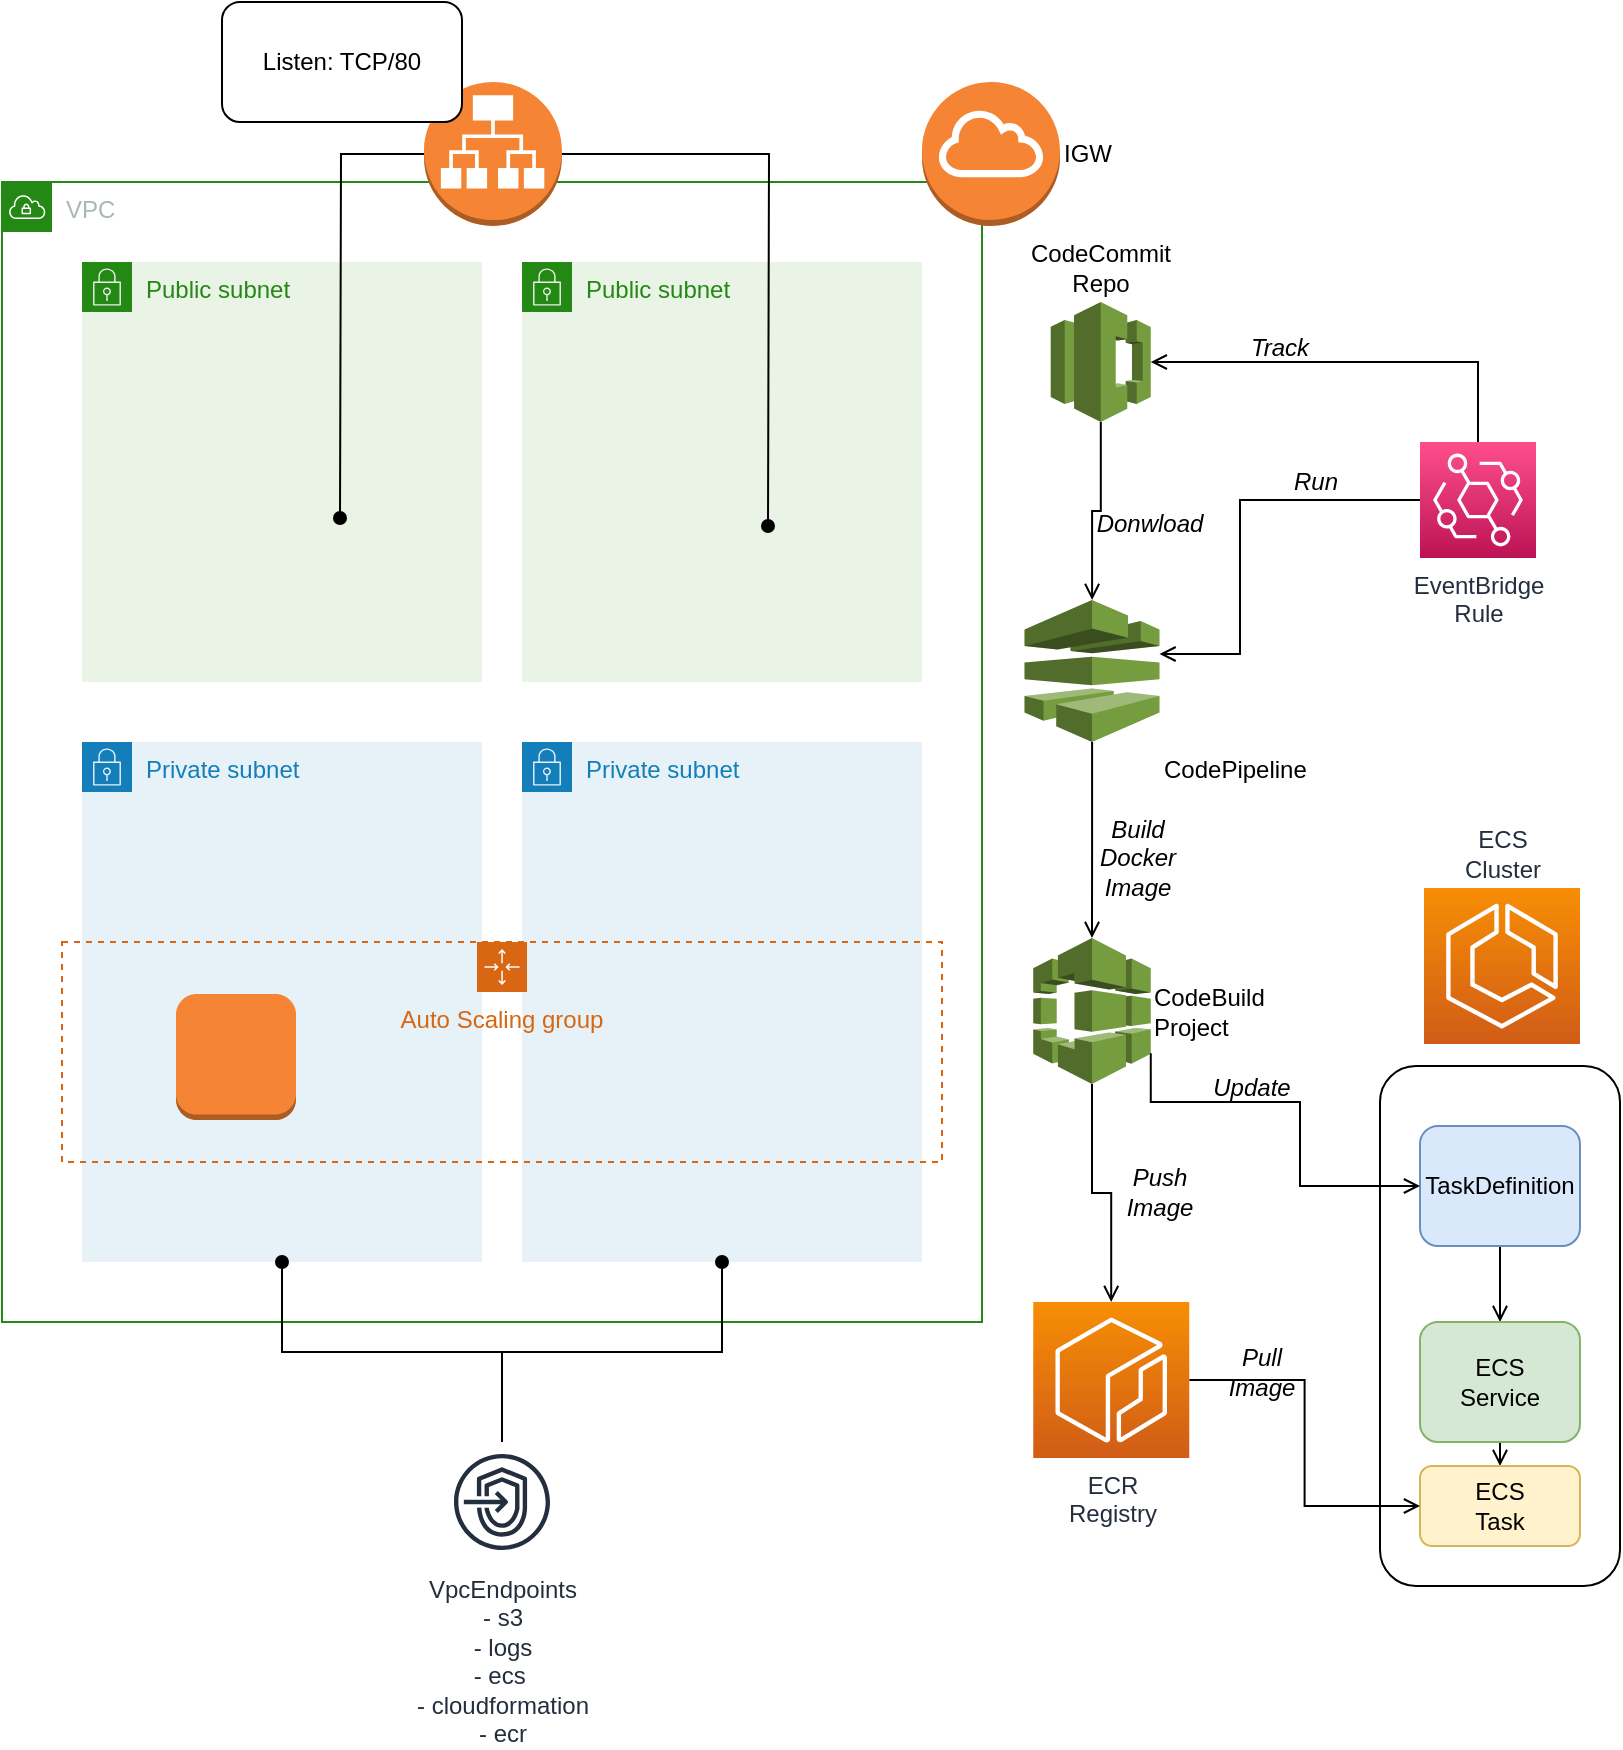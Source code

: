 <mxfile version="16.5.1" type="device"><diagram id="6om3R93iVoEejMlBVV06" name="Page-1"><mxGraphModel dx="1574" dy="1497" grid="1" gridSize="10" guides="1" tooltips="1" connect="1" arrows="1" fold="1" page="1" pageScale="1" pageWidth="850" pageHeight="1100" math="0" shadow="0"><root><mxCell id="0"/><mxCell id="1" parent="0"/><mxCell id="6I9I5wLRY5AYjJflFeut-1" value="VPC" style="points=[[0,0],[0.25,0],[0.5,0],[0.75,0],[1,0],[1,0.25],[1,0.5],[1,0.75],[1,1],[0.75,1],[0.5,1],[0.25,1],[0,1],[0,0.75],[0,0.5],[0,0.25]];outlineConnect=0;gradientColor=none;html=1;whiteSpace=wrap;fontSize=12;fontStyle=0;container=1;pointerEvents=0;collapsible=0;recursiveResize=0;shape=mxgraph.aws4.group;grIcon=mxgraph.aws4.group_vpc;strokeColor=#248814;fillColor=none;verticalAlign=top;align=left;spacingLeft=30;fontColor=#AAB7B8;dashed=0;" vertex="1" parent="1"><mxGeometry x="161" y="240" width="490" height="570" as="geometry"/></mxCell><mxCell id="6I9I5wLRY5AYjJflFeut-2" value="Private subnet" style="points=[[0,0],[0.25,0],[0.5,0],[0.75,0],[1,0],[1,0.25],[1,0.5],[1,0.75],[1,1],[0.75,1],[0.5,1],[0.25,1],[0,1],[0,0.75],[0,0.5],[0,0.25]];outlineConnect=0;gradientColor=none;html=1;whiteSpace=wrap;fontSize=12;fontStyle=0;container=1;pointerEvents=0;collapsible=0;recursiveResize=0;shape=mxgraph.aws4.group;grIcon=mxgraph.aws4.group_security_group;grStroke=0;strokeColor=#147EBA;fillColor=#E6F2F8;verticalAlign=top;align=left;spacingLeft=30;fontColor=#147EBA;dashed=0;" vertex="1" parent="6I9I5wLRY5AYjJflFeut-1"><mxGeometry x="40" y="280" width="200" height="260" as="geometry"/></mxCell><mxCell id="6I9I5wLRY5AYjJflFeut-3" value="Private subnet" style="points=[[0,0],[0.25,0],[0.5,0],[0.75,0],[1,0],[1,0.25],[1,0.5],[1,0.75],[1,1],[0.75,1],[0.5,1],[0.25,1],[0,1],[0,0.75],[0,0.5],[0,0.25]];outlineConnect=0;gradientColor=none;html=1;whiteSpace=wrap;fontSize=12;fontStyle=0;container=1;pointerEvents=0;collapsible=0;recursiveResize=0;shape=mxgraph.aws4.group;grIcon=mxgraph.aws4.group_security_group;grStroke=0;strokeColor=#147EBA;fillColor=#E6F2F8;verticalAlign=top;align=left;spacingLeft=30;fontColor=#147EBA;dashed=0;" vertex="1" parent="6I9I5wLRY5AYjJflFeut-1"><mxGeometry x="260" y="280" width="200" height="260" as="geometry"/></mxCell><mxCell id="6I9I5wLRY5AYjJflFeut-6" value="Public subnet" style="points=[[0,0],[0.25,0],[0.5,0],[0.75,0],[1,0],[1,0.25],[1,0.5],[1,0.75],[1,1],[0.75,1],[0.5,1],[0.25,1],[0,1],[0,0.75],[0,0.5],[0,0.25]];outlineConnect=0;gradientColor=none;html=1;whiteSpace=wrap;fontSize=12;fontStyle=0;container=1;pointerEvents=0;collapsible=0;recursiveResize=0;shape=mxgraph.aws4.group;grIcon=mxgraph.aws4.group_security_group;grStroke=0;strokeColor=#248814;fillColor=#E9F3E6;verticalAlign=top;align=left;spacingLeft=30;fontColor=#248814;dashed=0;" vertex="1" parent="6I9I5wLRY5AYjJflFeut-1"><mxGeometry x="40" y="40" width="200" height="210" as="geometry"/></mxCell><mxCell id="6I9I5wLRY5AYjJflFeut-7" value="Public subnet" style="points=[[0,0],[0.25,0],[0.5,0],[0.75,0],[1,0],[1,0.25],[1,0.5],[1,0.75],[1,1],[0.75,1],[0.5,1],[0.25,1],[0,1],[0,0.75],[0,0.5],[0,0.25]];outlineConnect=0;gradientColor=none;html=1;whiteSpace=wrap;fontSize=12;fontStyle=0;container=1;pointerEvents=0;collapsible=0;recursiveResize=0;shape=mxgraph.aws4.group;grIcon=mxgraph.aws4.group_security_group;grStroke=0;strokeColor=#248814;fillColor=#E9F3E6;verticalAlign=top;align=left;spacingLeft=30;fontColor=#248814;dashed=0;" vertex="1" parent="6I9I5wLRY5AYjJflFeut-1"><mxGeometry x="260" y="40" width="200" height="210" as="geometry"/></mxCell><mxCell id="6I9I5wLRY5AYjJflFeut-14" value="Auto Scaling group" style="points=[[0,0],[0.25,0],[0.5,0],[0.75,0],[1,0],[1,0.25],[1,0.5],[1,0.75],[1,1],[0.75,1],[0.5,1],[0.25,1],[0,1],[0,0.75],[0,0.5],[0,0.25]];outlineConnect=0;gradientColor=none;html=1;whiteSpace=wrap;fontSize=12;fontStyle=0;container=1;pointerEvents=0;collapsible=0;recursiveResize=0;shape=mxgraph.aws4.groupCenter;grIcon=mxgraph.aws4.group_auto_scaling_group;grStroke=1;strokeColor=#D86613;fillColor=none;verticalAlign=top;align=center;fontColor=#D86613;dashed=1;spacingTop=25;" vertex="1" parent="6I9I5wLRY5AYjJflFeut-1"><mxGeometry x="30" y="380" width="440" height="110" as="geometry"/></mxCell><mxCell id="6I9I5wLRY5AYjJflFeut-9" value="IGW" style="outlineConnect=0;dashed=0;verticalLabelPosition=middle;verticalAlign=middle;align=left;html=1;shape=mxgraph.aws3.internet_gateway;fillColor=#F58534;gradientColor=none;labelPosition=right;" vertex="1" parent="1"><mxGeometry x="621" y="190" width="69" height="72" as="geometry"/></mxCell><mxCell id="6I9I5wLRY5AYjJflFeut-11" style="edgeStyle=orthogonalEdgeStyle;rounded=0;orthogonalLoop=1;jettySize=auto;html=1;exitX=0;exitY=0.5;exitDx=0;exitDy=0;exitPerimeter=0;endArrow=oval;endFill=1;" edge="1" parent="1" source="6I9I5wLRY5AYjJflFeut-10"><mxGeometry relative="1" as="geometry"><mxPoint x="330" y="408" as="targetPoint"/></mxGeometry></mxCell><mxCell id="6I9I5wLRY5AYjJflFeut-12" style="edgeStyle=orthogonalEdgeStyle;rounded=0;orthogonalLoop=1;jettySize=auto;html=1;exitX=1;exitY=0.5;exitDx=0;exitDy=0;exitPerimeter=0;endArrow=oval;endFill=1;" edge="1" parent="1" source="6I9I5wLRY5AYjJflFeut-10"><mxGeometry relative="1" as="geometry"><mxPoint x="544" y="412" as="targetPoint"/></mxGeometry></mxCell><mxCell id="6I9I5wLRY5AYjJflFeut-10" value="" style="outlineConnect=0;dashed=0;verticalLabelPosition=bottom;verticalAlign=top;align=center;html=1;shape=mxgraph.aws3.application_load_balancer;fillColor=#F58534;gradientColor=none;" vertex="1" parent="1"><mxGeometry x="372" y="190" width="69" height="72" as="geometry"/></mxCell><mxCell id="6I9I5wLRY5AYjJflFeut-13" value="Listen: TCP/80" style="rounded=1;whiteSpace=wrap;html=1;" vertex="1" parent="1"><mxGeometry x="271" y="150" width="120" height="60" as="geometry"/></mxCell><mxCell id="6I9I5wLRY5AYjJflFeut-15" value="" style="outlineConnect=0;dashed=0;verticalLabelPosition=bottom;verticalAlign=top;align=center;html=1;shape=mxgraph.aws3.instance;fillColor=#F58534;gradientColor=none;" vertex="1" parent="1"><mxGeometry x="248" y="646" width="60" height="63" as="geometry"/></mxCell><mxCell id="6I9I5wLRY5AYjJflFeut-16" value="ECS&lt;br&gt;Cluster" style="sketch=0;points=[[0,0,0],[0.25,0,0],[0.5,0,0],[0.75,0,0],[1,0,0],[0,1,0],[0.25,1,0],[0.5,1,0],[0.75,1,0],[1,1,0],[0,0.25,0],[0,0.5,0],[0,0.75,0],[1,0.25,0],[1,0.5,0],[1,0.75,0]];outlineConnect=0;fontColor=#232F3E;gradientColor=#F78E04;gradientDirection=north;fillColor=#D05C17;strokeColor=#ffffff;dashed=0;verticalLabelPosition=top;verticalAlign=bottom;align=center;html=1;fontSize=12;fontStyle=0;aspect=fixed;shape=mxgraph.aws4.resourceIcon;resIcon=mxgraph.aws4.ecs;labelPosition=center;" vertex="1" parent="1"><mxGeometry x="872" y="593" width="78" height="78" as="geometry"/></mxCell><mxCell id="6I9I5wLRY5AYjJflFeut-36" style="edgeStyle=orthogonalEdgeStyle;rounded=0;orthogonalLoop=1;jettySize=auto;html=1;endArrow=open;endFill=0;" edge="1" parent="1" source="6I9I5wLRY5AYjJflFeut-17" target="6I9I5wLRY5AYjJflFeut-18"><mxGeometry relative="1" as="geometry"/></mxCell><mxCell id="6I9I5wLRY5AYjJflFeut-17" value="CodeCommit&lt;br&gt;Repo" style="outlineConnect=0;dashed=0;verticalLabelPosition=top;verticalAlign=bottom;align=center;html=1;shape=mxgraph.aws3.codecommit;fillColor=#759C3E;gradientColor=none;labelPosition=center;" vertex="1" parent="1"><mxGeometry x="685.38" y="300" width="50" height="60" as="geometry"/></mxCell><mxCell id="6I9I5wLRY5AYjJflFeut-38" style="edgeStyle=orthogonalEdgeStyle;rounded=0;orthogonalLoop=1;jettySize=auto;html=1;endArrow=open;endFill=0;" edge="1" parent="1" source="6I9I5wLRY5AYjJflFeut-18" target="6I9I5wLRY5AYjJflFeut-19"><mxGeometry relative="1" as="geometry"/></mxCell><mxCell id="6I9I5wLRY5AYjJflFeut-18" value="CodePipeline" style="outlineConnect=0;dashed=0;verticalLabelPosition=bottom;verticalAlign=top;align=left;html=1;shape=mxgraph.aws3.codepipeline;fillColor=#759C3E;gradientColor=none;labelPosition=right;" vertex="1" parent="1"><mxGeometry x="672.26" y="449" width="67.5" height="71" as="geometry"/></mxCell><mxCell id="6I9I5wLRY5AYjJflFeut-41" style="edgeStyle=orthogonalEdgeStyle;rounded=0;orthogonalLoop=1;jettySize=auto;html=1;endArrow=open;endFill=0;" edge="1" parent="1" source="6I9I5wLRY5AYjJflFeut-19" target="6I9I5wLRY5AYjJflFeut-40"><mxGeometry relative="1" as="geometry"/></mxCell><mxCell id="6I9I5wLRY5AYjJflFeut-19" value="CodeBuild&lt;br&gt;Project" style="outlineConnect=0;dashed=0;verticalLabelPosition=middle;verticalAlign=middle;align=left;html=1;shape=mxgraph.aws3.codebuild;fillColor=#759C3E;gradientColor=none;labelPosition=right;" vertex="1" parent="1"><mxGeometry x="676.63" y="618" width="58.75" height="73" as="geometry"/></mxCell><mxCell id="6I9I5wLRY5AYjJflFeut-21" style="edgeStyle=orthogonalEdgeStyle;rounded=0;orthogonalLoop=1;jettySize=auto;html=1;entryX=0.5;entryY=1;entryDx=0;entryDy=0;endArrow=oval;endFill=1;" edge="1" parent="1" source="6I9I5wLRY5AYjJflFeut-20" target="6I9I5wLRY5AYjJflFeut-2"><mxGeometry relative="1" as="geometry"/></mxCell><mxCell id="6I9I5wLRY5AYjJflFeut-22" style="edgeStyle=orthogonalEdgeStyle;rounded=0;orthogonalLoop=1;jettySize=auto;html=1;entryX=0.5;entryY=1;entryDx=0;entryDy=0;endArrow=oval;endFill=1;" edge="1" parent="1" source="6I9I5wLRY5AYjJflFeut-20" target="6I9I5wLRY5AYjJflFeut-3"><mxGeometry relative="1" as="geometry"/></mxCell><mxCell id="6I9I5wLRY5AYjJflFeut-20" value="VpcEndpoints&lt;br&gt;- s3&lt;br&gt;- logs&lt;br&gt;- ecs&amp;nbsp;&lt;br&gt;- cloudformation&lt;br&gt;- ecr" style="sketch=0;outlineConnect=0;fontColor=#232F3E;gradientColor=none;strokeColor=#232F3E;fillColor=#ffffff;dashed=0;verticalLabelPosition=bottom;verticalAlign=top;align=center;html=1;fontSize=12;fontStyle=0;aspect=fixed;shape=mxgraph.aws4.resourceIcon;resIcon=mxgraph.aws4.endpoints;" vertex="1" parent="1"><mxGeometry x="381" y="870" width="60" height="60" as="geometry"/></mxCell><mxCell id="6I9I5wLRY5AYjJflFeut-23" value="" style="rounded=1;whiteSpace=wrap;html=1;" vertex="1" parent="1"><mxGeometry x="850" y="682" width="120" height="260" as="geometry"/></mxCell><mxCell id="6I9I5wLRY5AYjJflFeut-26" style="edgeStyle=orthogonalEdgeStyle;rounded=0;orthogonalLoop=1;jettySize=auto;html=1;entryX=0.5;entryY=0;entryDx=0;entryDy=0;endArrow=open;endFill=0;" edge="1" parent="1" source="6I9I5wLRY5AYjJflFeut-24" target="6I9I5wLRY5AYjJflFeut-25"><mxGeometry relative="1" as="geometry"/></mxCell><mxCell id="6I9I5wLRY5AYjJflFeut-24" value="TaskDefinition" style="rounded=1;whiteSpace=wrap;html=1;fillColor=#dae8fc;strokeColor=#6c8ebf;" vertex="1" parent="1"><mxGeometry x="870" y="712" width="80" height="60" as="geometry"/></mxCell><mxCell id="6I9I5wLRY5AYjJflFeut-28" style="edgeStyle=orthogonalEdgeStyle;rounded=0;orthogonalLoop=1;jettySize=auto;html=1;exitX=0.5;exitY=1;exitDx=0;exitDy=0;entryX=0.5;entryY=0;entryDx=0;entryDy=0;endArrow=open;endFill=0;" edge="1" parent="1" source="6I9I5wLRY5AYjJflFeut-25" target="6I9I5wLRY5AYjJflFeut-27"><mxGeometry relative="1" as="geometry"/></mxCell><mxCell id="6I9I5wLRY5AYjJflFeut-25" value="ECS&lt;br&gt;Service" style="rounded=1;whiteSpace=wrap;html=1;fillColor=#d5e8d4;strokeColor=#82b366;" vertex="1" parent="1"><mxGeometry x="870" y="810" width="80" height="60" as="geometry"/></mxCell><mxCell id="6I9I5wLRY5AYjJflFeut-27" value="ECS&lt;br&gt;Task" style="rounded=1;whiteSpace=wrap;html=1;fillColor=#fff2cc;strokeColor=#d6b656;" vertex="1" parent="1"><mxGeometry x="870" y="882" width="80" height="40" as="geometry"/></mxCell><mxCell id="6I9I5wLRY5AYjJflFeut-30" style="edgeStyle=orthogonalEdgeStyle;rounded=0;orthogonalLoop=1;jettySize=auto;html=1;exitX=0.5;exitY=0;exitDx=0;exitDy=0;exitPerimeter=0;entryX=1;entryY=0.5;entryDx=0;entryDy=0;entryPerimeter=0;endArrow=open;endFill=0;" edge="1" parent="1" source="6I9I5wLRY5AYjJflFeut-29" target="6I9I5wLRY5AYjJflFeut-17"><mxGeometry relative="1" as="geometry"/></mxCell><mxCell id="6I9I5wLRY5AYjJflFeut-32" style="edgeStyle=orthogonalEdgeStyle;rounded=0;orthogonalLoop=1;jettySize=auto;html=1;exitX=0;exitY=0.5;exitDx=0;exitDy=0;exitPerimeter=0;endArrow=open;endFill=0;" edge="1" parent="1" source="6I9I5wLRY5AYjJflFeut-29" target="6I9I5wLRY5AYjJflFeut-18"><mxGeometry relative="1" as="geometry"><Array as="points"><mxPoint x="780" y="399"/><mxPoint x="780" y="476"/></Array></mxGeometry></mxCell><mxCell id="6I9I5wLRY5AYjJflFeut-29" value="EventBridge&lt;br&gt;Rule" style="sketch=0;points=[[0,0,0],[0.25,0,0],[0.5,0,0],[0.75,0,0],[1,0,0],[0,1,0],[0.25,1,0],[0.5,1,0],[0.75,1,0],[1,1,0],[0,0.25,0],[0,0.5,0],[0,0.75,0],[1,0.25,0],[1,0.5,0],[1,0.75,0]];outlineConnect=0;fontColor=#232F3E;gradientColor=#FF4F8B;gradientDirection=north;fillColor=#BC1356;strokeColor=#ffffff;dashed=0;verticalLabelPosition=bottom;verticalAlign=top;align=center;html=1;fontSize=12;fontStyle=0;aspect=fixed;shape=mxgraph.aws4.resourceIcon;resIcon=mxgraph.aws4.eventbridge;" vertex="1" parent="1"><mxGeometry x="870" y="370" width="58" height="58" as="geometry"/></mxCell><mxCell id="6I9I5wLRY5AYjJflFeut-31" value="Track" style="text;html=1;strokeColor=none;fillColor=none;align=center;verticalAlign=middle;whiteSpace=wrap;rounded=0;fontStyle=2" vertex="1" parent="1"><mxGeometry x="770" y="308" width="60" height="30" as="geometry"/></mxCell><mxCell id="6I9I5wLRY5AYjJflFeut-33" value="Run" style="text;html=1;strokeColor=none;fillColor=none;align=center;verticalAlign=middle;whiteSpace=wrap;rounded=0;fontStyle=2" vertex="1" parent="1"><mxGeometry x="788" y="375" width="60" height="30" as="geometry"/></mxCell><mxCell id="6I9I5wLRY5AYjJflFeut-37" value="Donwload" style="text;html=1;strokeColor=none;fillColor=none;align=center;verticalAlign=middle;whiteSpace=wrap;rounded=0;fontStyle=2" vertex="1" parent="1"><mxGeometry x="705" y="396" width="60" height="30" as="geometry"/></mxCell><mxCell id="6I9I5wLRY5AYjJflFeut-39" value="Build&lt;br&gt;Docker&lt;br&gt;Image" style="text;html=1;strokeColor=none;fillColor=none;align=center;verticalAlign=middle;whiteSpace=wrap;rounded=0;fontStyle=2" vertex="1" parent="1"><mxGeometry x="699" y="563" width="60" height="30" as="geometry"/></mxCell><mxCell id="6I9I5wLRY5AYjJflFeut-47" style="edgeStyle=orthogonalEdgeStyle;rounded=0;orthogonalLoop=1;jettySize=auto;html=1;exitX=1;exitY=0.5;exitDx=0;exitDy=0;exitPerimeter=0;entryX=0;entryY=0.5;entryDx=0;entryDy=0;endArrow=open;endFill=0;" edge="1" parent="1" source="6I9I5wLRY5AYjJflFeut-40" target="6I9I5wLRY5AYjJflFeut-27"><mxGeometry relative="1" as="geometry"/></mxCell><mxCell id="6I9I5wLRY5AYjJflFeut-40" value="ECR&lt;br&gt;Registry" style="sketch=0;points=[[0,0,0],[0.25,0,0],[0.5,0,0],[0.75,0,0],[1,0,0],[0,1,0],[0.25,1,0],[0.5,1,0],[0.75,1,0],[1,1,0],[0,0.25,0],[0,0.5,0],[0,0.75,0],[1,0.25,0],[1,0.5,0],[1,0.75,0]];outlineConnect=0;fontColor=#232F3E;gradientColor=#F78E04;gradientDirection=north;fillColor=#D05C17;strokeColor=#ffffff;dashed=0;verticalLabelPosition=bottom;verticalAlign=top;align=center;html=1;fontSize=12;fontStyle=0;aspect=fixed;shape=mxgraph.aws4.resourceIcon;resIcon=mxgraph.aws4.ecr;" vertex="1" parent="1"><mxGeometry x="676.63" y="800" width="78" height="78" as="geometry"/></mxCell><mxCell id="6I9I5wLRY5AYjJflFeut-42" value="Push&lt;br&gt;Image" style="text;html=1;strokeColor=none;fillColor=none;align=center;verticalAlign=middle;whiteSpace=wrap;rounded=0;fontStyle=2" vertex="1" parent="1"><mxGeometry x="710" y="730" width="60" height="30" as="geometry"/></mxCell><mxCell id="6I9I5wLRY5AYjJflFeut-44" value="Update" style="text;html=1;strokeColor=none;fillColor=none;align=center;verticalAlign=middle;whiteSpace=wrap;rounded=0;fontStyle=2" vertex="1" parent="1"><mxGeometry x="756" y="678" width="60" height="30" as="geometry"/></mxCell><mxCell id="6I9I5wLRY5AYjJflFeut-43" style="edgeStyle=orthogonalEdgeStyle;rounded=0;orthogonalLoop=1;jettySize=auto;html=1;exitX=1;exitY=0.79;exitDx=0;exitDy=0;exitPerimeter=0;entryX=0;entryY=0.5;entryDx=0;entryDy=0;endArrow=open;endFill=0;" edge="1" parent="1" source="6I9I5wLRY5AYjJflFeut-19" target="6I9I5wLRY5AYjJflFeut-24"><mxGeometry relative="1" as="geometry"><Array as="points"><mxPoint x="735" y="700"/><mxPoint x="810" y="700"/><mxPoint x="810" y="742"/></Array></mxGeometry></mxCell><mxCell id="6I9I5wLRY5AYjJflFeut-46" value="Pull&lt;br&gt;Image" style="text;html=1;strokeColor=none;fillColor=none;align=center;verticalAlign=middle;whiteSpace=wrap;rounded=0;fontStyle=2" vertex="1" parent="1"><mxGeometry x="761" y="820" width="60" height="30" as="geometry"/></mxCell></root></mxGraphModel></diagram></mxfile>